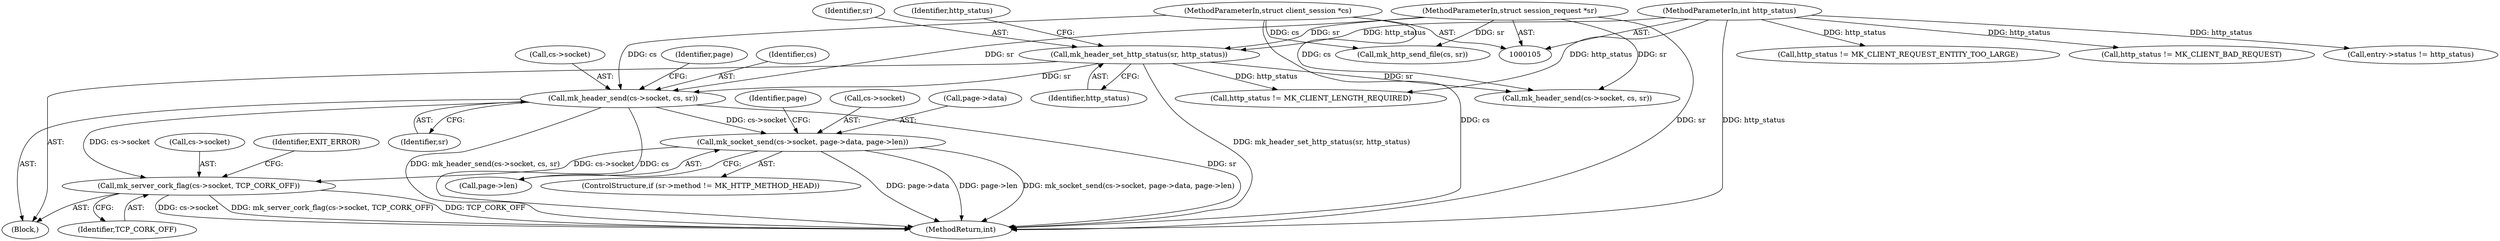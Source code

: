 digraph "0_monkey_b2d0e6f92310bb14a15aa2f8e96e1fb5379776dd@API" {
"1000451" [label="(Call,mk_socket_send(cs->socket, page->data, page->len))"];
"1000436" [label="(Call,mk_header_send(cs->socket, cs, sr))"];
"1000107" [label="(MethodParameterIn,struct client_session *cs)"];
"1000120" [label="(Call,mk_header_set_http_status(sr, http_status))"];
"1000108" [label="(MethodParameterIn,struct session_request *sr)"];
"1000106" [label="(MethodParameterIn,int http_status)"];
"1000465" [label="(Call,mk_server_cork_flag(cs->socket, TCP_CORK_OFF))"];
"1000462" [label="(Identifier,page)"];
"1000465" [label="(Call,mk_server_cork_flag(cs->socket, TCP_CORK_OFF))"];
"1000220" [label="(Call,mk_header_send(cs->socket, cs, sr))"];
"1000227" [label="(Call,mk_http_send_file(cs, sr))"];
"1000451" [label="(Call,mk_socket_send(cs->socket, page->data, page->len))"];
"1000107" [label="(MethodParameterIn,struct client_session *cs)"];
"1000106" [label="(MethodParameterIn,int http_status)"];
"1000122" [label="(Identifier,http_status)"];
"1000466" [label="(Call,cs->socket)"];
"1000126" [label="(Identifier,http_status)"];
"1000109" [label="(Block,)"];
"1000458" [label="(Call,page->len)"];
"1000132" [label="(Call,http_status != MK_CLIENT_REQUEST_ENTITY_TOO_LARGE)"];
"1000437" [label="(Call,cs->socket)"];
"1000443" [label="(Identifier,page)"];
"1000120" [label="(Call,mk_header_set_http_status(sr, http_status))"];
"1000441" [label="(Identifier,sr)"];
"1000472" [label="(MethodReturn,int)"];
"1000452" [label="(Call,cs->socket)"];
"1000121" [label="(Identifier,sr)"];
"1000129" [label="(Call,http_status != MK_CLIENT_BAD_REQUEST)"];
"1000440" [label="(Identifier,cs)"];
"1000471" [label="(Identifier,EXIT_ERROR)"];
"1000108" [label="(MethodParameterIn,struct session_request *sr)"];
"1000436" [label="(Call,mk_header_send(cs->socket, cs, sr))"];
"1000125" [label="(Call,http_status != MK_CLIENT_LENGTH_REQUIRED)"];
"1000469" [label="(Identifier,TCP_CORK_OFF)"];
"1000445" [label="(ControlStructure,if (sr->method != MK_HTTP_METHOD_HEAD))"];
"1000455" [label="(Call,page->data)"];
"1000138" [label="(Call,entry->status != http_status)"];
"1000451" -> "1000445"  [label="AST: "];
"1000451" -> "1000458"  [label="CFG: "];
"1000452" -> "1000451"  [label="AST: "];
"1000455" -> "1000451"  [label="AST: "];
"1000458" -> "1000451"  [label="AST: "];
"1000462" -> "1000451"  [label="CFG: "];
"1000451" -> "1000472"  [label="DDG: page->data"];
"1000451" -> "1000472"  [label="DDG: page->len"];
"1000451" -> "1000472"  [label="DDG: mk_socket_send(cs->socket, page->data, page->len)"];
"1000436" -> "1000451"  [label="DDG: cs->socket"];
"1000451" -> "1000465"  [label="DDG: cs->socket"];
"1000436" -> "1000109"  [label="AST: "];
"1000436" -> "1000441"  [label="CFG: "];
"1000437" -> "1000436"  [label="AST: "];
"1000440" -> "1000436"  [label="AST: "];
"1000441" -> "1000436"  [label="AST: "];
"1000443" -> "1000436"  [label="CFG: "];
"1000436" -> "1000472"  [label="DDG: mk_header_send(cs->socket, cs, sr)"];
"1000436" -> "1000472"  [label="DDG: cs"];
"1000436" -> "1000472"  [label="DDG: sr"];
"1000107" -> "1000436"  [label="DDG: cs"];
"1000120" -> "1000436"  [label="DDG: sr"];
"1000108" -> "1000436"  [label="DDG: sr"];
"1000436" -> "1000465"  [label="DDG: cs->socket"];
"1000107" -> "1000105"  [label="AST: "];
"1000107" -> "1000472"  [label="DDG: cs"];
"1000107" -> "1000220"  [label="DDG: cs"];
"1000107" -> "1000227"  [label="DDG: cs"];
"1000120" -> "1000109"  [label="AST: "];
"1000120" -> "1000122"  [label="CFG: "];
"1000121" -> "1000120"  [label="AST: "];
"1000122" -> "1000120"  [label="AST: "];
"1000126" -> "1000120"  [label="CFG: "];
"1000120" -> "1000472"  [label="DDG: mk_header_set_http_status(sr, http_status)"];
"1000108" -> "1000120"  [label="DDG: sr"];
"1000106" -> "1000120"  [label="DDG: http_status"];
"1000120" -> "1000125"  [label="DDG: http_status"];
"1000120" -> "1000220"  [label="DDG: sr"];
"1000108" -> "1000105"  [label="AST: "];
"1000108" -> "1000472"  [label="DDG: sr"];
"1000108" -> "1000220"  [label="DDG: sr"];
"1000108" -> "1000227"  [label="DDG: sr"];
"1000106" -> "1000105"  [label="AST: "];
"1000106" -> "1000472"  [label="DDG: http_status"];
"1000106" -> "1000125"  [label="DDG: http_status"];
"1000106" -> "1000129"  [label="DDG: http_status"];
"1000106" -> "1000132"  [label="DDG: http_status"];
"1000106" -> "1000138"  [label="DDG: http_status"];
"1000465" -> "1000109"  [label="AST: "];
"1000465" -> "1000469"  [label="CFG: "];
"1000466" -> "1000465"  [label="AST: "];
"1000469" -> "1000465"  [label="AST: "];
"1000471" -> "1000465"  [label="CFG: "];
"1000465" -> "1000472"  [label="DDG: mk_server_cork_flag(cs->socket, TCP_CORK_OFF)"];
"1000465" -> "1000472"  [label="DDG: TCP_CORK_OFF"];
"1000465" -> "1000472"  [label="DDG: cs->socket"];
}
